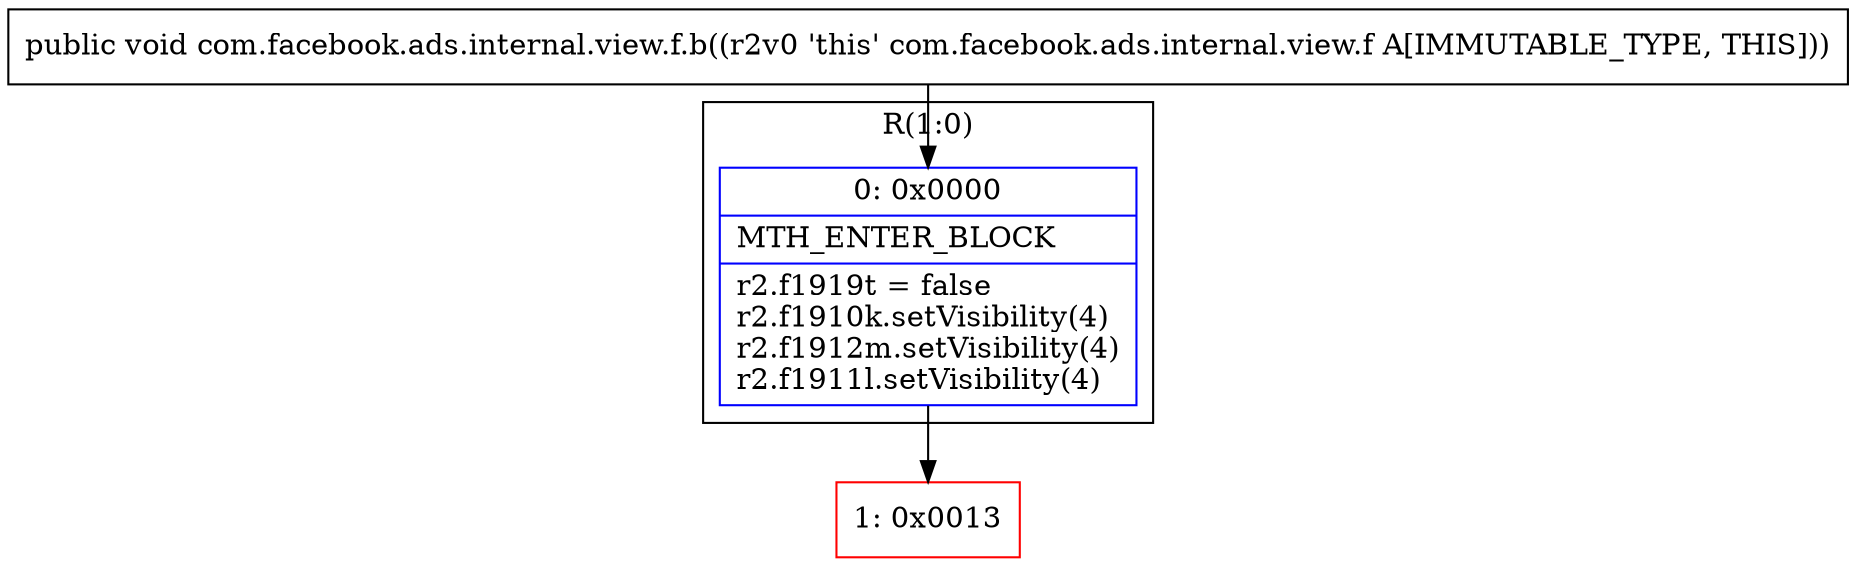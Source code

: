 digraph "CFG forcom.facebook.ads.internal.view.f.b()V" {
subgraph cluster_Region_1892216627 {
label = "R(1:0)";
node [shape=record,color=blue];
Node_0 [shape=record,label="{0\:\ 0x0000|MTH_ENTER_BLOCK\l|r2.f1919t = false\lr2.f1910k.setVisibility(4)\lr2.f1912m.setVisibility(4)\lr2.f1911l.setVisibility(4)\l}"];
}
Node_1 [shape=record,color=red,label="{1\:\ 0x0013}"];
MethodNode[shape=record,label="{public void com.facebook.ads.internal.view.f.b((r2v0 'this' com.facebook.ads.internal.view.f A[IMMUTABLE_TYPE, THIS])) }"];
MethodNode -> Node_0;
Node_0 -> Node_1;
}

